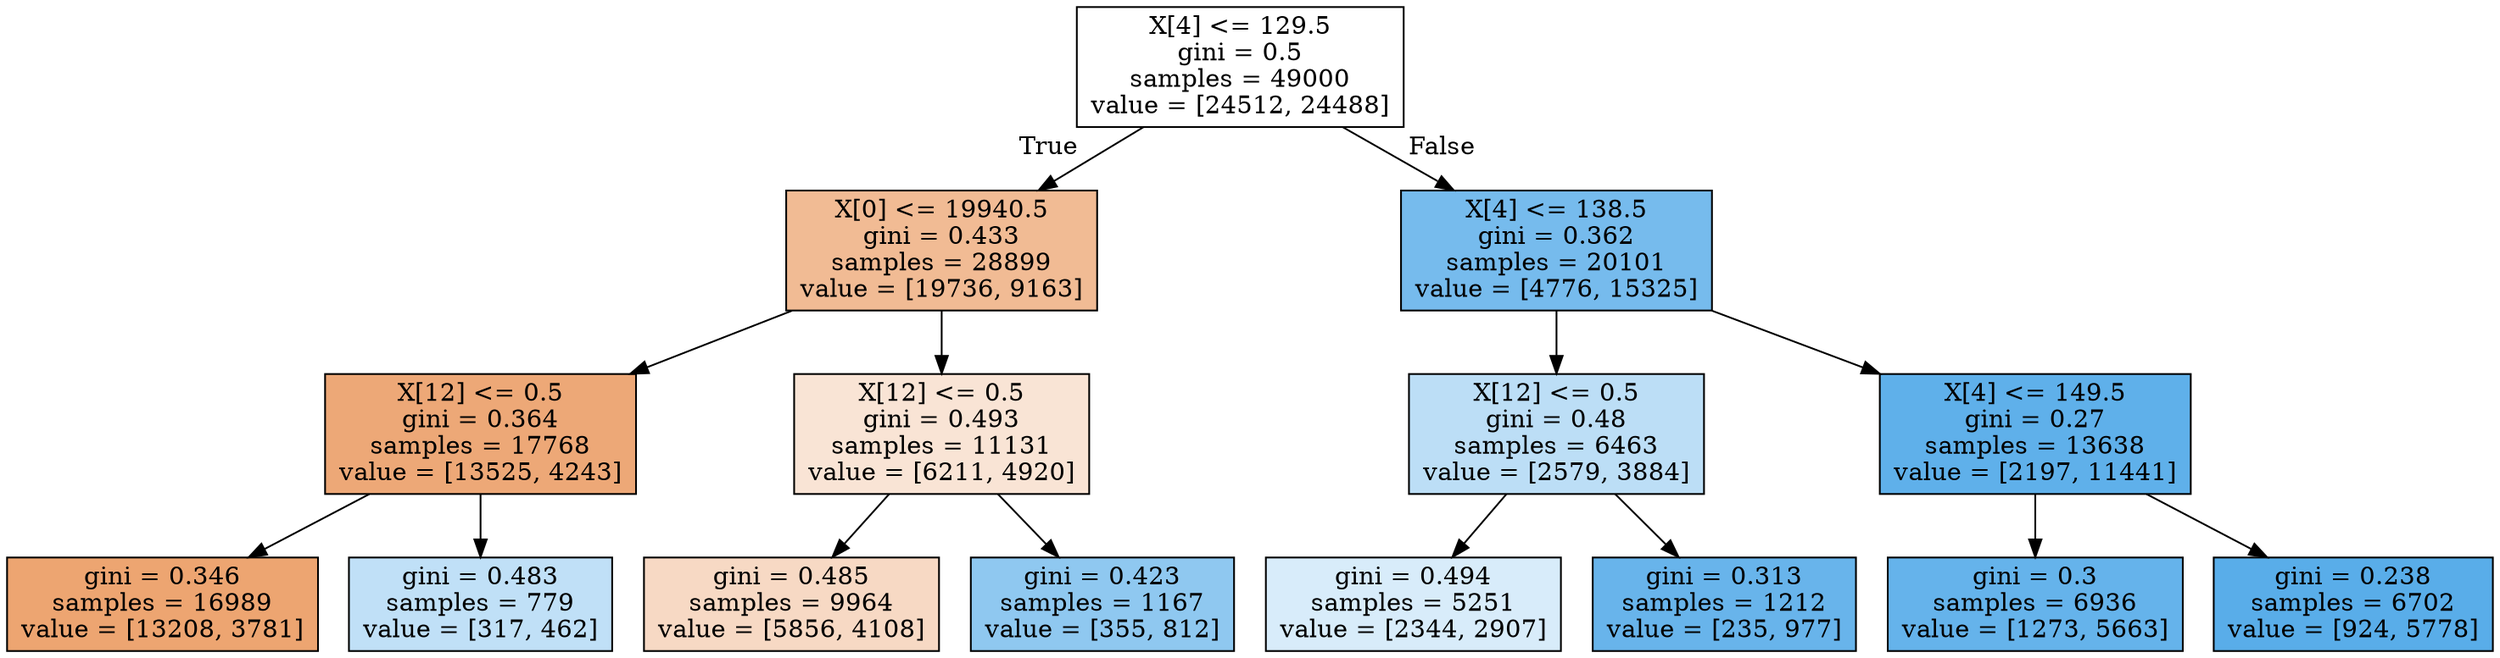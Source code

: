 digraph Tree {
node [shape=box, style="filled", color="black"] ;
0 [label="X[4] <= 129.5\ngini = 0.5\nsamples = 49000\nvalue = [24512, 24488]", fillcolor="#e5813900"] ;
1 [label="X[0] <= 19940.5\ngini = 0.433\nsamples = 28899\nvalue = [19736, 9163]", fillcolor="#e5813989"] ;
0 -> 1 [labeldistance=2.5, labelangle=45, headlabel="True"] ;
2 [label="X[12] <= 0.5\ngini = 0.364\nsamples = 17768\nvalue = [13525, 4243]", fillcolor="#e58139af"] ;
1 -> 2 ;
3 [label="gini = 0.346\nsamples = 16989\nvalue = [13208, 3781]", fillcolor="#e58139b6"] ;
2 -> 3 ;
4 [label="gini = 0.483\nsamples = 779\nvalue = [317, 462]", fillcolor="#399de550"] ;
2 -> 4 ;
5 [label="X[12] <= 0.5\ngini = 0.493\nsamples = 11131\nvalue = [6211, 4920]", fillcolor="#e5813935"] ;
1 -> 5 ;
6 [label="gini = 0.485\nsamples = 9964\nvalue = [5856, 4108]", fillcolor="#e581394c"] ;
5 -> 6 ;
7 [label="gini = 0.423\nsamples = 1167\nvalue = [355, 812]", fillcolor="#399de590"] ;
5 -> 7 ;
8 [label="X[4] <= 138.5\ngini = 0.362\nsamples = 20101\nvalue = [4776, 15325]", fillcolor="#399de5b0"] ;
0 -> 8 [labeldistance=2.5, labelangle=-45, headlabel="False"] ;
9 [label="X[12] <= 0.5\ngini = 0.48\nsamples = 6463\nvalue = [2579, 3884]", fillcolor="#399de556"] ;
8 -> 9 ;
10 [label="gini = 0.494\nsamples = 5251\nvalue = [2344, 2907]", fillcolor="#399de531"] ;
9 -> 10 ;
11 [label="gini = 0.313\nsamples = 1212\nvalue = [235, 977]", fillcolor="#399de5c2"] ;
9 -> 11 ;
12 [label="X[4] <= 149.5\ngini = 0.27\nsamples = 13638\nvalue = [2197, 11441]", fillcolor="#399de5ce"] ;
8 -> 12 ;
13 [label="gini = 0.3\nsamples = 6936\nvalue = [1273, 5663]", fillcolor="#399de5c6"] ;
12 -> 13 ;
14 [label="gini = 0.238\nsamples = 6702\nvalue = [924, 5778]", fillcolor="#399de5d6"] ;
12 -> 14 ;
}